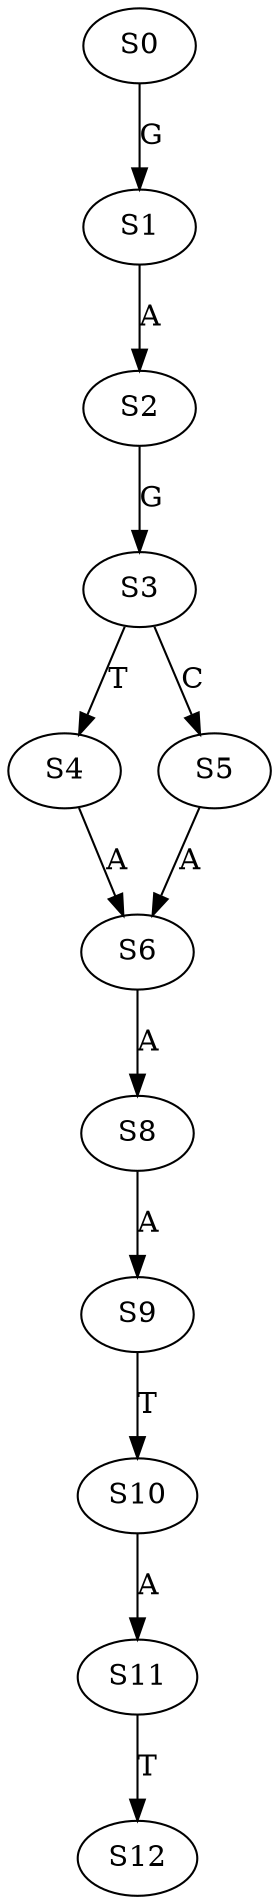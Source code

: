 strict digraph  {
	S0 -> S1 [ label = G ];
	S1 -> S2 [ label = A ];
	S2 -> S3 [ label = G ];
	S3 -> S4 [ label = T ];
	S3 -> S5 [ label = C ];
	S4 -> S6 [ label = A ];
	S5 -> S6 [ label = A ];
	S6 -> S8 [ label = A ];
	S8 -> S9 [ label = A ];
	S9 -> S10 [ label = T ];
	S10 -> S11 [ label = A ];
	S11 -> S12 [ label = T ];
}
